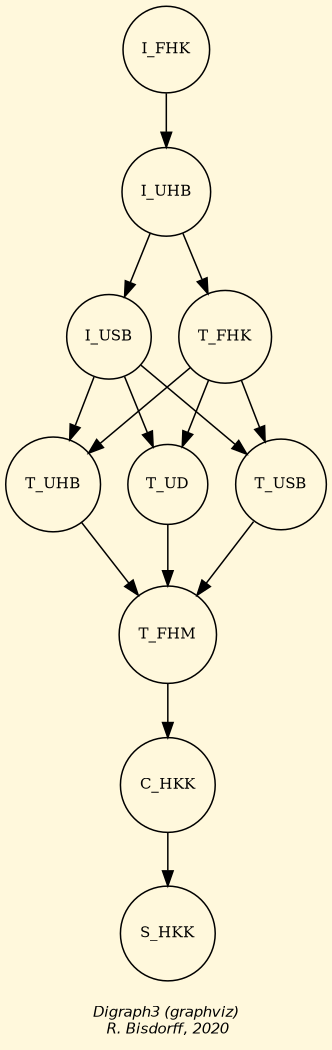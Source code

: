digraph G {
graph [ bgcolor = cornsilk, ordering = out, fontname = "Helvetica-Oblique",
 fontsize = 12,
 label = "\nDigraph3 (graphviz)\n R. Bisdorff, 2020", size="7,7",fontsize=10];
T_UD [shape = "circle", label = "T_UD", fontsize=10];
T_FHK [shape = "circle", label = "T_FHK", fontsize=10];
T_FHM [shape = "circle", label = "T_FHM", fontsize=10];
I_FHK [shape = "circle", label = "I_FHK", fontsize=10];
T_USB [shape = "circle", label = "T_USB", fontsize=10];
I_USB [shape = "circle", label = "I_USB", fontsize=10];
T_UHB [shape = "circle", label = "T_UHB", fontsize=10];
I_UHB [shape = "circle", label = "I_UHB", fontsize=10];
S_HKK [shape = "circle", label = "S_HKK", fontsize=10];
C_HKK [shape = "circle", label = "C_HKK", fontsize=10];
{ rank = 0; I_FHK; }
{ rank = 1; I_UHB; }
{ rank = 2; I_USB; }
{ rank = 3; T_FHK; }
{ rank = 4; T_UHB; }
{ rank = 5; T_UD; }
{ rank = 6; T_USB; }
{ rank = 7; T_FHM; }
{ rank = 8; C_HKK; }
{ rank = 9; S_HKK; }
I_FHK-> I_UHB [style="setlinewidth(1)",color=black] ;
I_UHB-> I_USB [style="setlinewidth(1)",color=black] ;
I_UHB-> T_FHK [style="setlinewidth(1)",color=black] ;
I_USB-> T_UHB [style="setlinewidth(1)",color=black] ;
I_USB-> T_UD [style="setlinewidth(1)",color=black] ;
I_USB-> T_USB [style="setlinewidth(1)",color=black] ;
T_FHK-> T_UHB [style="setlinewidth(1)",color=black] ;
T_FHK-> T_UD [style="setlinewidth(1)",color=black] ;
T_FHK-> T_USB [style="setlinewidth(1)",color=black] ;
T_UHB-> T_FHM [style="setlinewidth(1)",color=black] ;
T_UD-> T_FHM [style="setlinewidth(1)",color=black] ;
T_USB-> T_FHM [style="setlinewidth(1)",color=black] ;
T_FHM-> C_HKK [style="setlinewidth(1)",color=black] ;
C_HKK-> S_HKK [style="setlinewidth(1)",color=black] ;
}
 
